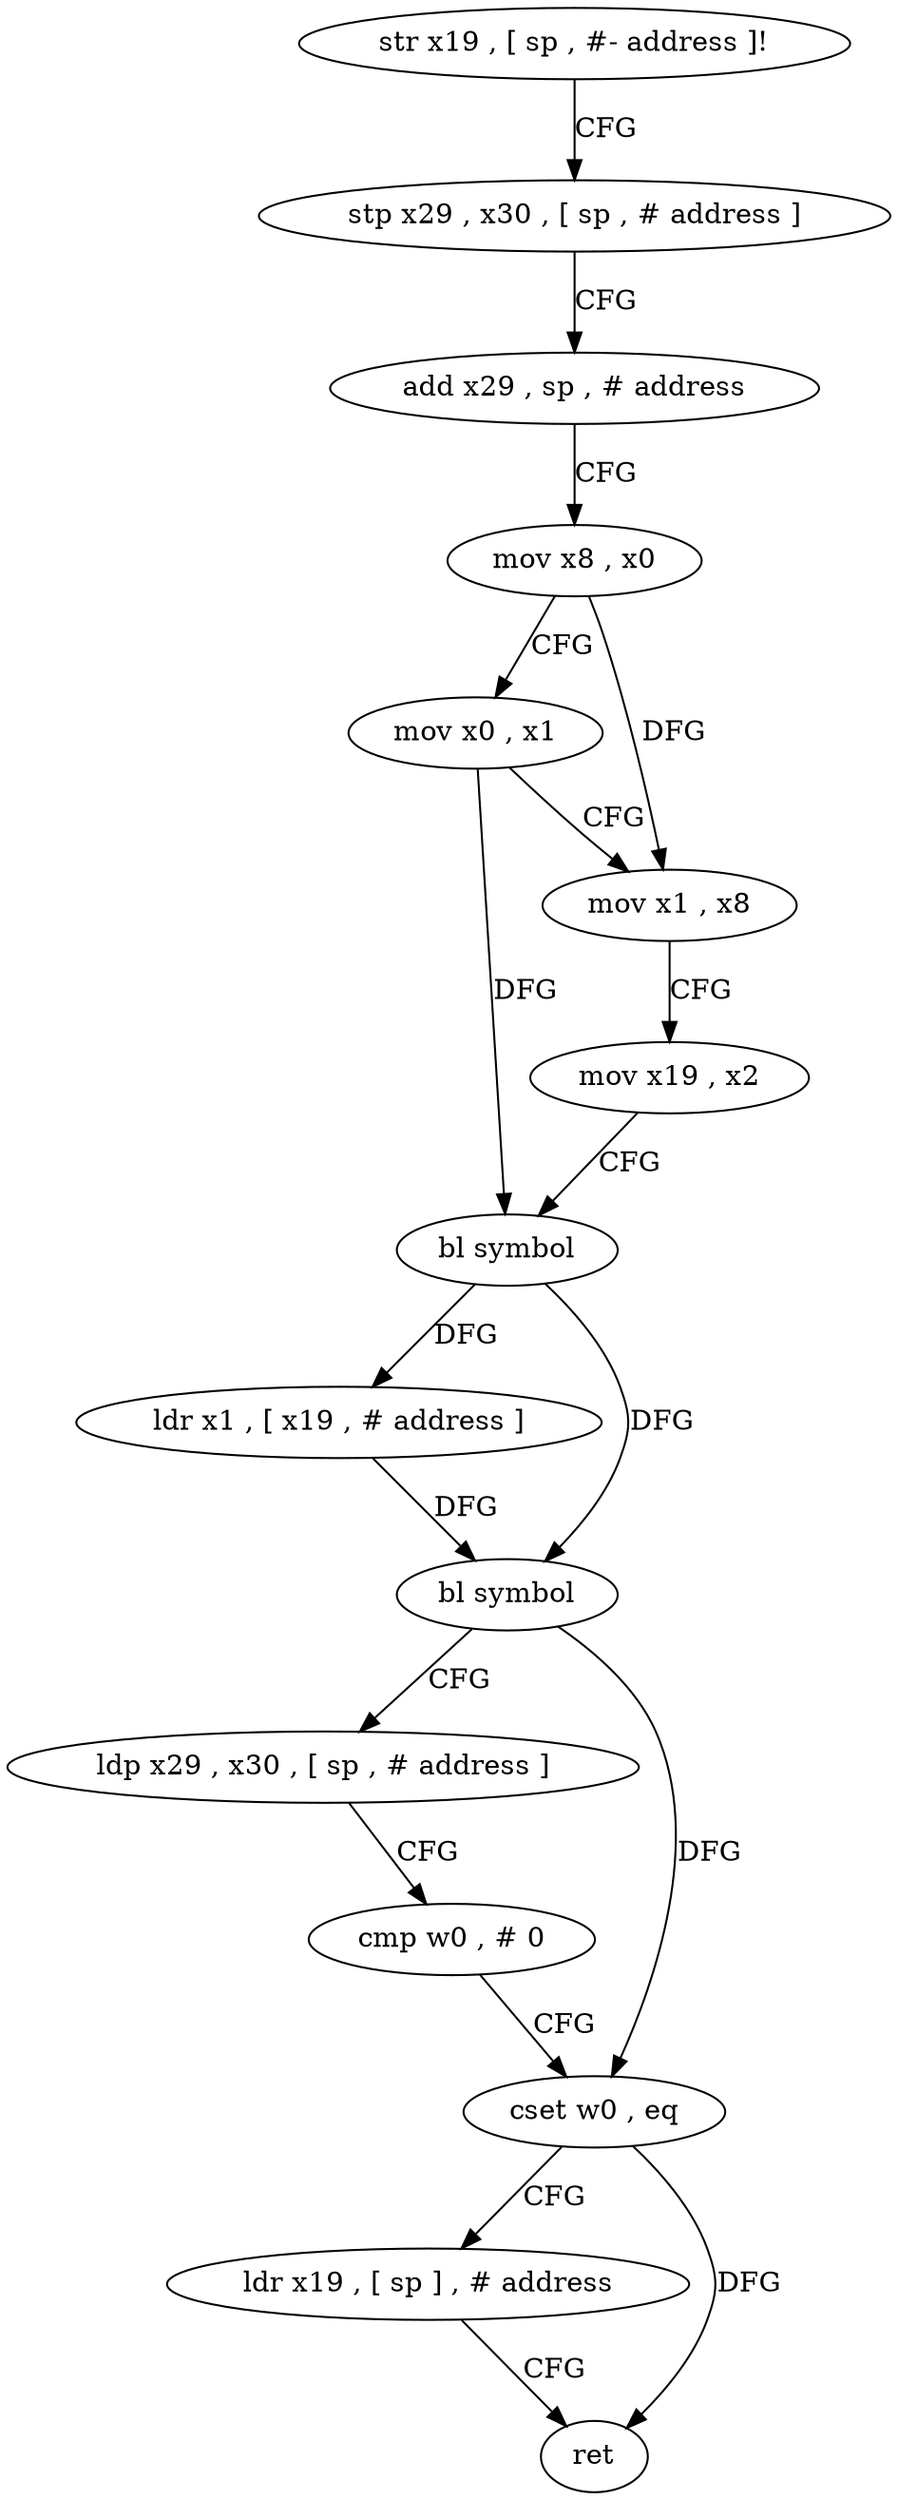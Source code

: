 digraph "func" {
"4212940" [label = "str x19 , [ sp , #- address ]!" ]
"4212944" [label = "stp x29 , x30 , [ sp , # address ]" ]
"4212948" [label = "add x29 , sp , # address" ]
"4212952" [label = "mov x8 , x0" ]
"4212956" [label = "mov x0 , x1" ]
"4212960" [label = "mov x1 , x8" ]
"4212964" [label = "mov x19 , x2" ]
"4212968" [label = "bl symbol" ]
"4212972" [label = "ldr x1 , [ x19 , # address ]" ]
"4212976" [label = "bl symbol" ]
"4212980" [label = "ldp x29 , x30 , [ sp , # address ]" ]
"4212984" [label = "cmp w0 , # 0" ]
"4212988" [label = "cset w0 , eq" ]
"4212992" [label = "ldr x19 , [ sp ] , # address" ]
"4212996" [label = "ret" ]
"4212940" -> "4212944" [ label = "CFG" ]
"4212944" -> "4212948" [ label = "CFG" ]
"4212948" -> "4212952" [ label = "CFG" ]
"4212952" -> "4212956" [ label = "CFG" ]
"4212952" -> "4212960" [ label = "DFG" ]
"4212956" -> "4212960" [ label = "CFG" ]
"4212956" -> "4212968" [ label = "DFG" ]
"4212960" -> "4212964" [ label = "CFG" ]
"4212964" -> "4212968" [ label = "CFG" ]
"4212968" -> "4212972" [ label = "DFG" ]
"4212968" -> "4212976" [ label = "DFG" ]
"4212972" -> "4212976" [ label = "DFG" ]
"4212976" -> "4212980" [ label = "CFG" ]
"4212976" -> "4212988" [ label = "DFG" ]
"4212980" -> "4212984" [ label = "CFG" ]
"4212984" -> "4212988" [ label = "CFG" ]
"4212988" -> "4212992" [ label = "CFG" ]
"4212988" -> "4212996" [ label = "DFG" ]
"4212992" -> "4212996" [ label = "CFG" ]
}
